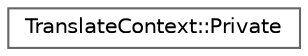 digraph "Graphical Class Hierarchy"
{
 // INTERACTIVE_SVG=YES
 // LATEX_PDF_SIZE
  bgcolor="transparent";
  edge [fontname=Helvetica,fontsize=10,labelfontname=Helvetica,labelfontsize=10];
  node [fontname=Helvetica,fontsize=10,shape=box,height=0.2,width=0.4];
  rankdir="LR";
  Node0 [id="Node000000",label="TranslateContext::Private",height=0.2,width=0.4,color="grey40", fillcolor="white", style="filled",URL="$dc/dc5/class_translate_context_1_1_private.html",tooltip=" "];
}
